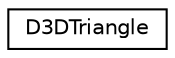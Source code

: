 digraph G
{
  edge [fontname="Helvetica",fontsize="10",labelfontname="Helvetica",labelfontsize="10"];
  node [fontname="Helvetica",fontsize="10",shape=record];
  rankdir="LR";
  Node1 [label="D3DTriangle",height=0.2,width=0.4,color="black", fillcolor="white", style="filled",URL="$struct_d3_d_triangle.html"];
}
